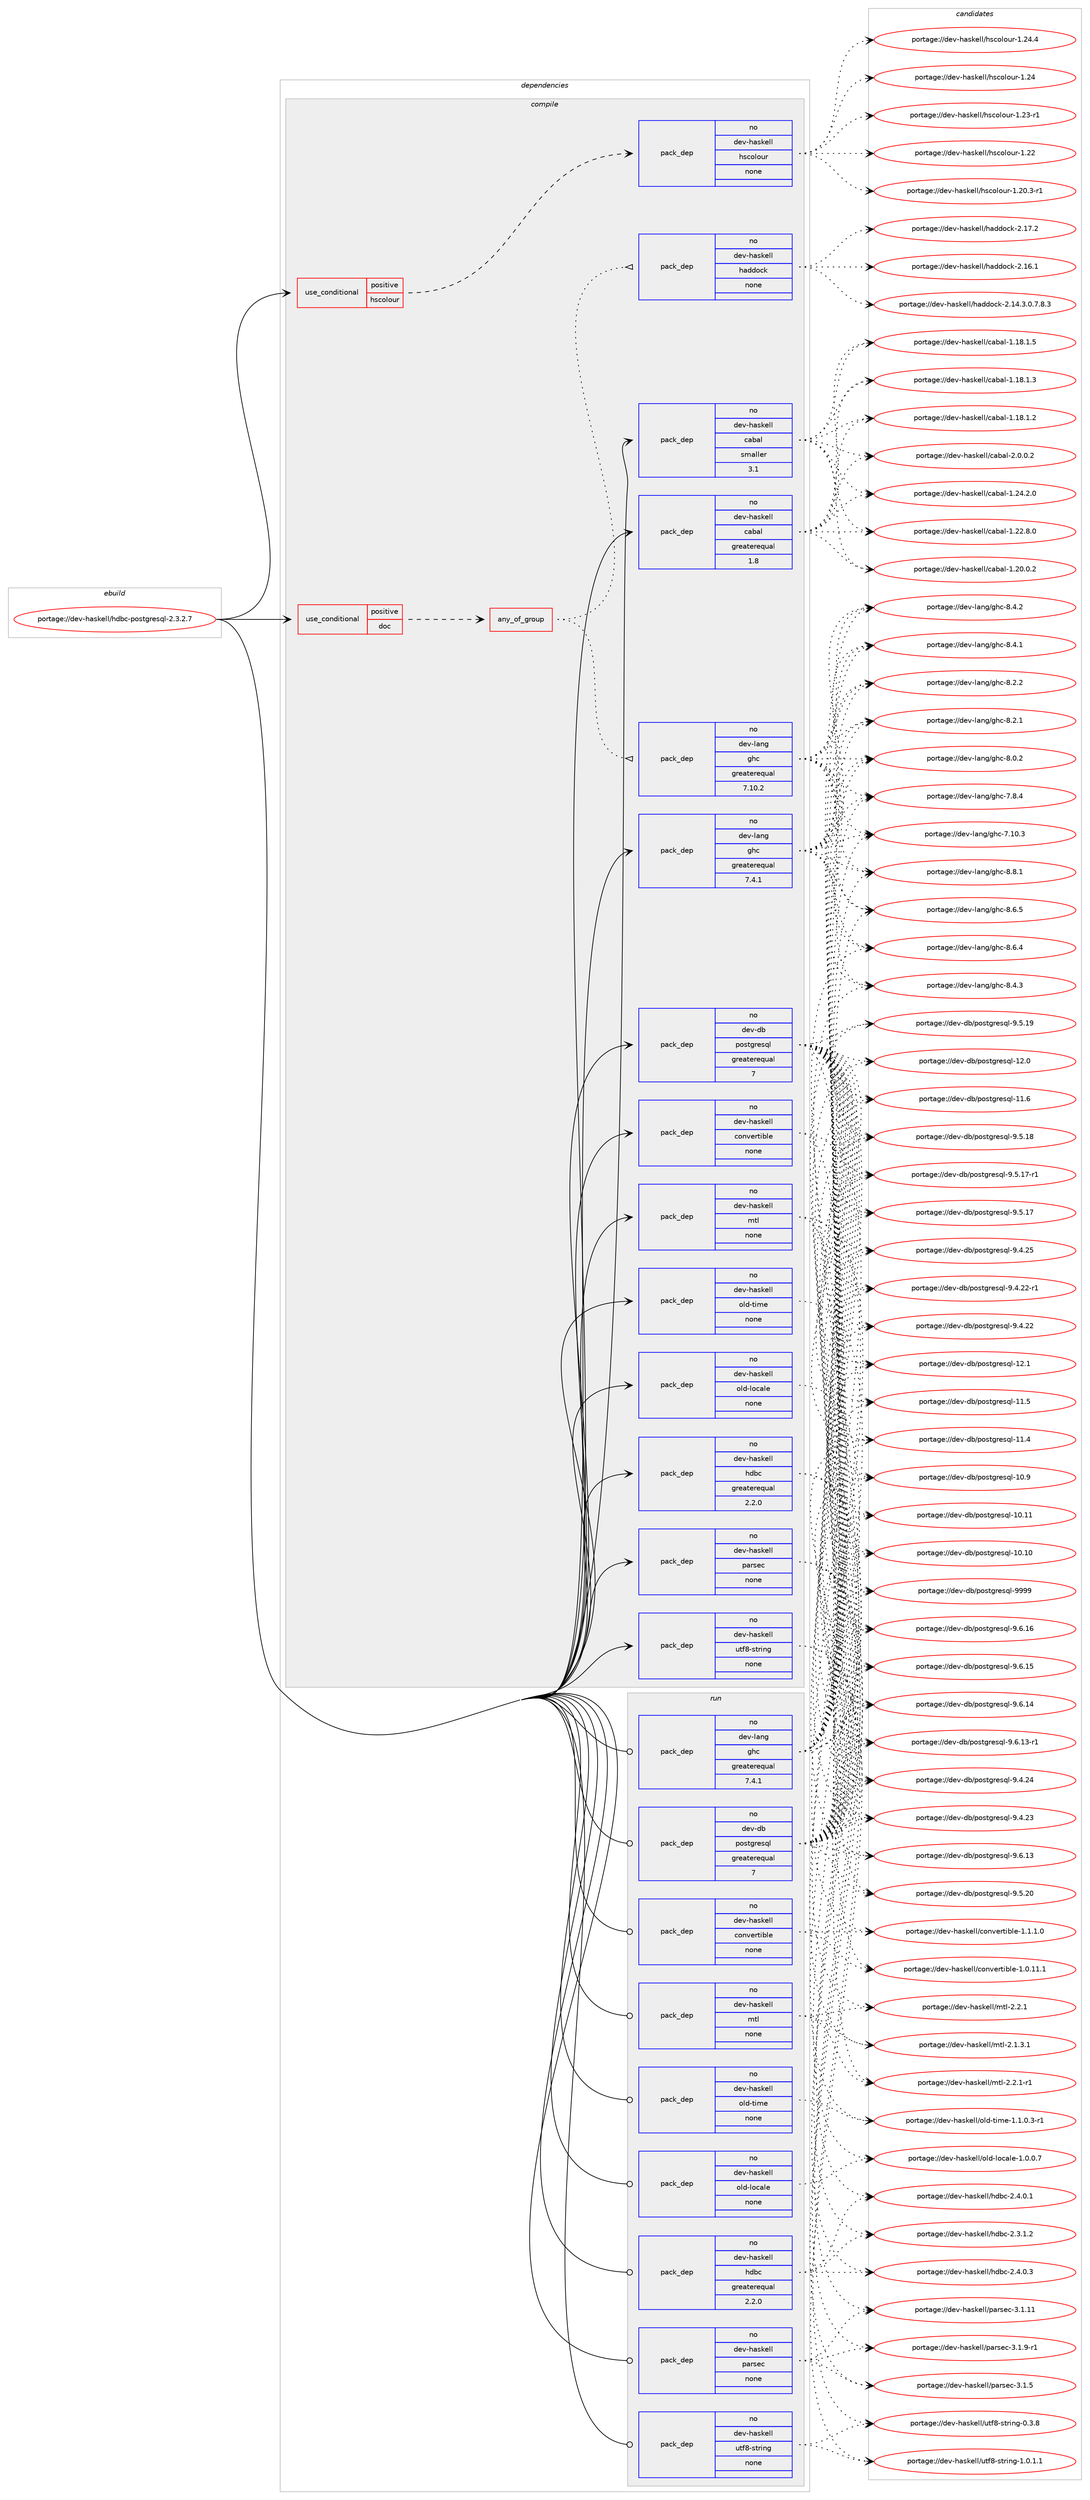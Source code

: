 digraph prolog {

# *************
# Graph options
# *************

newrank=true;
concentrate=true;
compound=true;
graph [rankdir=LR,fontname=Helvetica,fontsize=10,ranksep=1.5];#, ranksep=2.5, nodesep=0.2];
edge  [arrowhead=vee];
node  [fontname=Helvetica,fontsize=10];

# **********
# The ebuild
# **********

subgraph cluster_leftcol {
color=gray;
rank=same;
label=<<i>ebuild</i>>;
id [label="portage://dev-haskell/hdbc-postgresql-2.3.2.7", color=red, width=4, href="../dev-haskell/hdbc-postgresql-2.3.2.7.svg"];
}

# ****************
# The dependencies
# ****************

subgraph cluster_midcol {
color=gray;
label=<<i>dependencies</i>>;
subgraph cluster_compile {
fillcolor="#eeeeee";
style=filled;
label=<<i>compile</i>>;
subgraph cond133570 {
dependency559191 [label=<<TABLE BORDER="0" CELLBORDER="1" CELLSPACING="0" CELLPADDING="4"><TR><TD ROWSPAN="3" CELLPADDING="10">use_conditional</TD></TR><TR><TD>positive</TD></TR><TR><TD>doc</TD></TR></TABLE>>, shape=none, color=red];
subgraph any6315 {
dependency559192 [label=<<TABLE BORDER="0" CELLBORDER="1" CELLSPACING="0" CELLPADDING="4"><TR><TD CELLPADDING="10">any_of_group</TD></TR></TABLE>>, shape=none, color=red];subgraph pack419069 {
dependency559193 [label=<<TABLE BORDER="0" CELLBORDER="1" CELLSPACING="0" CELLPADDING="4" WIDTH="220"><TR><TD ROWSPAN="6" CELLPADDING="30">pack_dep</TD></TR><TR><TD WIDTH="110">no</TD></TR><TR><TD>dev-haskell</TD></TR><TR><TD>haddock</TD></TR><TR><TD>none</TD></TR><TR><TD></TD></TR></TABLE>>, shape=none, color=blue];
}
dependency559192:e -> dependency559193:w [weight=20,style="dotted",arrowhead="oinv"];
subgraph pack419070 {
dependency559194 [label=<<TABLE BORDER="0" CELLBORDER="1" CELLSPACING="0" CELLPADDING="4" WIDTH="220"><TR><TD ROWSPAN="6" CELLPADDING="30">pack_dep</TD></TR><TR><TD WIDTH="110">no</TD></TR><TR><TD>dev-lang</TD></TR><TR><TD>ghc</TD></TR><TR><TD>greaterequal</TD></TR><TR><TD>7.10.2</TD></TR></TABLE>>, shape=none, color=blue];
}
dependency559192:e -> dependency559194:w [weight=20,style="dotted",arrowhead="oinv"];
}
dependency559191:e -> dependency559192:w [weight=20,style="dashed",arrowhead="vee"];
}
id:e -> dependency559191:w [weight=20,style="solid",arrowhead="vee"];
subgraph cond133571 {
dependency559195 [label=<<TABLE BORDER="0" CELLBORDER="1" CELLSPACING="0" CELLPADDING="4"><TR><TD ROWSPAN="3" CELLPADDING="10">use_conditional</TD></TR><TR><TD>positive</TD></TR><TR><TD>hscolour</TD></TR></TABLE>>, shape=none, color=red];
subgraph pack419071 {
dependency559196 [label=<<TABLE BORDER="0" CELLBORDER="1" CELLSPACING="0" CELLPADDING="4" WIDTH="220"><TR><TD ROWSPAN="6" CELLPADDING="30">pack_dep</TD></TR><TR><TD WIDTH="110">no</TD></TR><TR><TD>dev-haskell</TD></TR><TR><TD>hscolour</TD></TR><TR><TD>none</TD></TR><TR><TD></TD></TR></TABLE>>, shape=none, color=blue];
}
dependency559195:e -> dependency559196:w [weight=20,style="dashed",arrowhead="vee"];
}
id:e -> dependency559195:w [weight=20,style="solid",arrowhead="vee"];
subgraph pack419072 {
dependency559197 [label=<<TABLE BORDER="0" CELLBORDER="1" CELLSPACING="0" CELLPADDING="4" WIDTH="220"><TR><TD ROWSPAN="6" CELLPADDING="30">pack_dep</TD></TR><TR><TD WIDTH="110">no</TD></TR><TR><TD>dev-db</TD></TR><TR><TD>postgresql</TD></TR><TR><TD>greaterequal</TD></TR><TR><TD>7</TD></TR></TABLE>>, shape=none, color=blue];
}
id:e -> dependency559197:w [weight=20,style="solid",arrowhead="vee"];
subgraph pack419073 {
dependency559198 [label=<<TABLE BORDER="0" CELLBORDER="1" CELLSPACING="0" CELLPADDING="4" WIDTH="220"><TR><TD ROWSPAN="6" CELLPADDING="30">pack_dep</TD></TR><TR><TD WIDTH="110">no</TD></TR><TR><TD>dev-haskell</TD></TR><TR><TD>cabal</TD></TR><TR><TD>greaterequal</TD></TR><TR><TD>1.8</TD></TR></TABLE>>, shape=none, color=blue];
}
id:e -> dependency559198:w [weight=20,style="solid",arrowhead="vee"];
subgraph pack419074 {
dependency559199 [label=<<TABLE BORDER="0" CELLBORDER="1" CELLSPACING="0" CELLPADDING="4" WIDTH="220"><TR><TD ROWSPAN="6" CELLPADDING="30">pack_dep</TD></TR><TR><TD WIDTH="110">no</TD></TR><TR><TD>dev-haskell</TD></TR><TR><TD>cabal</TD></TR><TR><TD>smaller</TD></TR><TR><TD>3.1</TD></TR></TABLE>>, shape=none, color=blue];
}
id:e -> dependency559199:w [weight=20,style="solid",arrowhead="vee"];
subgraph pack419075 {
dependency559200 [label=<<TABLE BORDER="0" CELLBORDER="1" CELLSPACING="0" CELLPADDING="4" WIDTH="220"><TR><TD ROWSPAN="6" CELLPADDING="30">pack_dep</TD></TR><TR><TD WIDTH="110">no</TD></TR><TR><TD>dev-haskell</TD></TR><TR><TD>convertible</TD></TR><TR><TD>none</TD></TR><TR><TD></TD></TR></TABLE>>, shape=none, color=blue];
}
id:e -> dependency559200:w [weight=20,style="solid",arrowhead="vee"];
subgraph pack419076 {
dependency559201 [label=<<TABLE BORDER="0" CELLBORDER="1" CELLSPACING="0" CELLPADDING="4" WIDTH="220"><TR><TD ROWSPAN="6" CELLPADDING="30">pack_dep</TD></TR><TR><TD WIDTH="110">no</TD></TR><TR><TD>dev-haskell</TD></TR><TR><TD>hdbc</TD></TR><TR><TD>greaterequal</TD></TR><TR><TD>2.2.0</TD></TR></TABLE>>, shape=none, color=blue];
}
id:e -> dependency559201:w [weight=20,style="solid",arrowhead="vee"];
subgraph pack419077 {
dependency559202 [label=<<TABLE BORDER="0" CELLBORDER="1" CELLSPACING="0" CELLPADDING="4" WIDTH="220"><TR><TD ROWSPAN="6" CELLPADDING="30">pack_dep</TD></TR><TR><TD WIDTH="110">no</TD></TR><TR><TD>dev-haskell</TD></TR><TR><TD>mtl</TD></TR><TR><TD>none</TD></TR><TR><TD></TD></TR></TABLE>>, shape=none, color=blue];
}
id:e -> dependency559202:w [weight=20,style="solid",arrowhead="vee"];
subgraph pack419078 {
dependency559203 [label=<<TABLE BORDER="0" CELLBORDER="1" CELLSPACING="0" CELLPADDING="4" WIDTH="220"><TR><TD ROWSPAN="6" CELLPADDING="30">pack_dep</TD></TR><TR><TD WIDTH="110">no</TD></TR><TR><TD>dev-haskell</TD></TR><TR><TD>old-locale</TD></TR><TR><TD>none</TD></TR><TR><TD></TD></TR></TABLE>>, shape=none, color=blue];
}
id:e -> dependency559203:w [weight=20,style="solid",arrowhead="vee"];
subgraph pack419079 {
dependency559204 [label=<<TABLE BORDER="0" CELLBORDER="1" CELLSPACING="0" CELLPADDING="4" WIDTH="220"><TR><TD ROWSPAN="6" CELLPADDING="30">pack_dep</TD></TR><TR><TD WIDTH="110">no</TD></TR><TR><TD>dev-haskell</TD></TR><TR><TD>old-time</TD></TR><TR><TD>none</TD></TR><TR><TD></TD></TR></TABLE>>, shape=none, color=blue];
}
id:e -> dependency559204:w [weight=20,style="solid",arrowhead="vee"];
subgraph pack419080 {
dependency559205 [label=<<TABLE BORDER="0" CELLBORDER="1" CELLSPACING="0" CELLPADDING="4" WIDTH="220"><TR><TD ROWSPAN="6" CELLPADDING="30">pack_dep</TD></TR><TR><TD WIDTH="110">no</TD></TR><TR><TD>dev-haskell</TD></TR><TR><TD>parsec</TD></TR><TR><TD>none</TD></TR><TR><TD></TD></TR></TABLE>>, shape=none, color=blue];
}
id:e -> dependency559205:w [weight=20,style="solid",arrowhead="vee"];
subgraph pack419081 {
dependency559206 [label=<<TABLE BORDER="0" CELLBORDER="1" CELLSPACING="0" CELLPADDING="4" WIDTH="220"><TR><TD ROWSPAN="6" CELLPADDING="30">pack_dep</TD></TR><TR><TD WIDTH="110">no</TD></TR><TR><TD>dev-haskell</TD></TR><TR><TD>utf8-string</TD></TR><TR><TD>none</TD></TR><TR><TD></TD></TR></TABLE>>, shape=none, color=blue];
}
id:e -> dependency559206:w [weight=20,style="solid",arrowhead="vee"];
subgraph pack419082 {
dependency559207 [label=<<TABLE BORDER="0" CELLBORDER="1" CELLSPACING="0" CELLPADDING="4" WIDTH="220"><TR><TD ROWSPAN="6" CELLPADDING="30">pack_dep</TD></TR><TR><TD WIDTH="110">no</TD></TR><TR><TD>dev-lang</TD></TR><TR><TD>ghc</TD></TR><TR><TD>greaterequal</TD></TR><TR><TD>7.4.1</TD></TR></TABLE>>, shape=none, color=blue];
}
id:e -> dependency559207:w [weight=20,style="solid",arrowhead="vee"];
}
subgraph cluster_compileandrun {
fillcolor="#eeeeee";
style=filled;
label=<<i>compile and run</i>>;
}
subgraph cluster_run {
fillcolor="#eeeeee";
style=filled;
label=<<i>run</i>>;
subgraph pack419083 {
dependency559208 [label=<<TABLE BORDER="0" CELLBORDER="1" CELLSPACING="0" CELLPADDING="4" WIDTH="220"><TR><TD ROWSPAN="6" CELLPADDING="30">pack_dep</TD></TR><TR><TD WIDTH="110">no</TD></TR><TR><TD>dev-db</TD></TR><TR><TD>postgresql</TD></TR><TR><TD>greaterequal</TD></TR><TR><TD>7</TD></TR></TABLE>>, shape=none, color=blue];
}
id:e -> dependency559208:w [weight=20,style="solid",arrowhead="odot"];
subgraph pack419084 {
dependency559209 [label=<<TABLE BORDER="0" CELLBORDER="1" CELLSPACING="0" CELLPADDING="4" WIDTH="220"><TR><TD ROWSPAN="6" CELLPADDING="30">pack_dep</TD></TR><TR><TD WIDTH="110">no</TD></TR><TR><TD>dev-haskell</TD></TR><TR><TD>convertible</TD></TR><TR><TD>none</TD></TR><TR><TD></TD></TR></TABLE>>, shape=none, color=blue];
}
id:e -> dependency559209:w [weight=20,style="solid",arrowhead="odot"];
subgraph pack419085 {
dependency559210 [label=<<TABLE BORDER="0" CELLBORDER="1" CELLSPACING="0" CELLPADDING="4" WIDTH="220"><TR><TD ROWSPAN="6" CELLPADDING="30">pack_dep</TD></TR><TR><TD WIDTH="110">no</TD></TR><TR><TD>dev-haskell</TD></TR><TR><TD>hdbc</TD></TR><TR><TD>greaterequal</TD></TR><TR><TD>2.2.0</TD></TR></TABLE>>, shape=none, color=blue];
}
id:e -> dependency559210:w [weight=20,style="solid",arrowhead="odot"];
subgraph pack419086 {
dependency559211 [label=<<TABLE BORDER="0" CELLBORDER="1" CELLSPACING="0" CELLPADDING="4" WIDTH="220"><TR><TD ROWSPAN="6" CELLPADDING="30">pack_dep</TD></TR><TR><TD WIDTH="110">no</TD></TR><TR><TD>dev-haskell</TD></TR><TR><TD>mtl</TD></TR><TR><TD>none</TD></TR><TR><TD></TD></TR></TABLE>>, shape=none, color=blue];
}
id:e -> dependency559211:w [weight=20,style="solid",arrowhead="odot"];
subgraph pack419087 {
dependency559212 [label=<<TABLE BORDER="0" CELLBORDER="1" CELLSPACING="0" CELLPADDING="4" WIDTH="220"><TR><TD ROWSPAN="6" CELLPADDING="30">pack_dep</TD></TR><TR><TD WIDTH="110">no</TD></TR><TR><TD>dev-haskell</TD></TR><TR><TD>old-locale</TD></TR><TR><TD>none</TD></TR><TR><TD></TD></TR></TABLE>>, shape=none, color=blue];
}
id:e -> dependency559212:w [weight=20,style="solid",arrowhead="odot"];
subgraph pack419088 {
dependency559213 [label=<<TABLE BORDER="0" CELLBORDER="1" CELLSPACING="0" CELLPADDING="4" WIDTH="220"><TR><TD ROWSPAN="6" CELLPADDING="30">pack_dep</TD></TR><TR><TD WIDTH="110">no</TD></TR><TR><TD>dev-haskell</TD></TR><TR><TD>old-time</TD></TR><TR><TD>none</TD></TR><TR><TD></TD></TR></TABLE>>, shape=none, color=blue];
}
id:e -> dependency559213:w [weight=20,style="solid",arrowhead="odot"];
subgraph pack419089 {
dependency559214 [label=<<TABLE BORDER="0" CELLBORDER="1" CELLSPACING="0" CELLPADDING="4" WIDTH="220"><TR><TD ROWSPAN="6" CELLPADDING="30">pack_dep</TD></TR><TR><TD WIDTH="110">no</TD></TR><TR><TD>dev-haskell</TD></TR><TR><TD>parsec</TD></TR><TR><TD>none</TD></TR><TR><TD></TD></TR></TABLE>>, shape=none, color=blue];
}
id:e -> dependency559214:w [weight=20,style="solid",arrowhead="odot"];
subgraph pack419090 {
dependency559215 [label=<<TABLE BORDER="0" CELLBORDER="1" CELLSPACING="0" CELLPADDING="4" WIDTH="220"><TR><TD ROWSPAN="6" CELLPADDING="30">pack_dep</TD></TR><TR><TD WIDTH="110">no</TD></TR><TR><TD>dev-haskell</TD></TR><TR><TD>utf8-string</TD></TR><TR><TD>none</TD></TR><TR><TD></TD></TR></TABLE>>, shape=none, color=blue];
}
id:e -> dependency559215:w [weight=20,style="solid",arrowhead="odot"];
subgraph pack419091 {
dependency559216 [label=<<TABLE BORDER="0" CELLBORDER="1" CELLSPACING="0" CELLPADDING="4" WIDTH="220"><TR><TD ROWSPAN="6" CELLPADDING="30">pack_dep</TD></TR><TR><TD WIDTH="110">no</TD></TR><TR><TD>dev-lang</TD></TR><TR><TD>ghc</TD></TR><TR><TD>greaterequal</TD></TR><TR><TD>7.4.1</TD></TR></TABLE>>, shape=none, color=blue];
}
id:e -> dependency559216:w [weight=20,style="solid",arrowhead="odot"];
}
}

# **************
# The candidates
# **************

subgraph cluster_choices {
rank=same;
color=gray;
label=<<i>candidates</i>>;

subgraph choice419069 {
color=black;
nodesep=1;
choice100101118451049711510710110810847104971001001119910745504649554650 [label="portage://dev-haskell/haddock-2.17.2", color=red, width=4,href="../dev-haskell/haddock-2.17.2.svg"];
choice100101118451049711510710110810847104971001001119910745504649544649 [label="portage://dev-haskell/haddock-2.16.1", color=red, width=4,href="../dev-haskell/haddock-2.16.1.svg"];
choice1001011184510497115107101108108471049710010011199107455046495246514648465546564651 [label="portage://dev-haskell/haddock-2.14.3.0.7.8.3", color=red, width=4,href="../dev-haskell/haddock-2.14.3.0.7.8.3.svg"];
dependency559193:e -> choice100101118451049711510710110810847104971001001119910745504649554650:w [style=dotted,weight="100"];
dependency559193:e -> choice100101118451049711510710110810847104971001001119910745504649544649:w [style=dotted,weight="100"];
dependency559193:e -> choice1001011184510497115107101108108471049710010011199107455046495246514648465546564651:w [style=dotted,weight="100"];
}
subgraph choice419070 {
color=black;
nodesep=1;
choice10010111845108971101034710310499455646564649 [label="portage://dev-lang/ghc-8.8.1", color=red, width=4,href="../dev-lang/ghc-8.8.1.svg"];
choice10010111845108971101034710310499455646544653 [label="portage://dev-lang/ghc-8.6.5", color=red, width=4,href="../dev-lang/ghc-8.6.5.svg"];
choice10010111845108971101034710310499455646544652 [label="portage://dev-lang/ghc-8.6.4", color=red, width=4,href="../dev-lang/ghc-8.6.4.svg"];
choice10010111845108971101034710310499455646524651 [label="portage://dev-lang/ghc-8.4.3", color=red, width=4,href="../dev-lang/ghc-8.4.3.svg"];
choice10010111845108971101034710310499455646524650 [label="portage://dev-lang/ghc-8.4.2", color=red, width=4,href="../dev-lang/ghc-8.4.2.svg"];
choice10010111845108971101034710310499455646524649 [label="portage://dev-lang/ghc-8.4.1", color=red, width=4,href="../dev-lang/ghc-8.4.1.svg"];
choice10010111845108971101034710310499455646504650 [label="portage://dev-lang/ghc-8.2.2", color=red, width=4,href="../dev-lang/ghc-8.2.2.svg"];
choice10010111845108971101034710310499455646504649 [label="portage://dev-lang/ghc-8.2.1", color=red, width=4,href="../dev-lang/ghc-8.2.1.svg"];
choice10010111845108971101034710310499455646484650 [label="portage://dev-lang/ghc-8.0.2", color=red, width=4,href="../dev-lang/ghc-8.0.2.svg"];
choice10010111845108971101034710310499455546564652 [label="portage://dev-lang/ghc-7.8.4", color=red, width=4,href="../dev-lang/ghc-7.8.4.svg"];
choice1001011184510897110103471031049945554649484651 [label="portage://dev-lang/ghc-7.10.3", color=red, width=4,href="../dev-lang/ghc-7.10.3.svg"];
dependency559194:e -> choice10010111845108971101034710310499455646564649:w [style=dotted,weight="100"];
dependency559194:e -> choice10010111845108971101034710310499455646544653:w [style=dotted,weight="100"];
dependency559194:e -> choice10010111845108971101034710310499455646544652:w [style=dotted,weight="100"];
dependency559194:e -> choice10010111845108971101034710310499455646524651:w [style=dotted,weight="100"];
dependency559194:e -> choice10010111845108971101034710310499455646524650:w [style=dotted,weight="100"];
dependency559194:e -> choice10010111845108971101034710310499455646524649:w [style=dotted,weight="100"];
dependency559194:e -> choice10010111845108971101034710310499455646504650:w [style=dotted,weight="100"];
dependency559194:e -> choice10010111845108971101034710310499455646504649:w [style=dotted,weight="100"];
dependency559194:e -> choice10010111845108971101034710310499455646484650:w [style=dotted,weight="100"];
dependency559194:e -> choice10010111845108971101034710310499455546564652:w [style=dotted,weight="100"];
dependency559194:e -> choice1001011184510897110103471031049945554649484651:w [style=dotted,weight="100"];
}
subgraph choice419071 {
color=black;
nodesep=1;
choice1001011184510497115107101108108471041159911110811111711445494650524652 [label="portage://dev-haskell/hscolour-1.24.4", color=red, width=4,href="../dev-haskell/hscolour-1.24.4.svg"];
choice100101118451049711510710110810847104115991111081111171144549465052 [label="portage://dev-haskell/hscolour-1.24", color=red, width=4,href="../dev-haskell/hscolour-1.24.svg"];
choice1001011184510497115107101108108471041159911110811111711445494650514511449 [label="portage://dev-haskell/hscolour-1.23-r1", color=red, width=4,href="../dev-haskell/hscolour-1.23-r1.svg"];
choice100101118451049711510710110810847104115991111081111171144549465050 [label="portage://dev-haskell/hscolour-1.22", color=red, width=4,href="../dev-haskell/hscolour-1.22.svg"];
choice10010111845104971151071011081084710411599111108111117114454946504846514511449 [label="portage://dev-haskell/hscolour-1.20.3-r1", color=red, width=4,href="../dev-haskell/hscolour-1.20.3-r1.svg"];
dependency559196:e -> choice1001011184510497115107101108108471041159911110811111711445494650524652:w [style=dotted,weight="100"];
dependency559196:e -> choice100101118451049711510710110810847104115991111081111171144549465052:w [style=dotted,weight="100"];
dependency559196:e -> choice1001011184510497115107101108108471041159911110811111711445494650514511449:w [style=dotted,weight="100"];
dependency559196:e -> choice100101118451049711510710110810847104115991111081111171144549465050:w [style=dotted,weight="100"];
dependency559196:e -> choice10010111845104971151071011081084710411599111108111117114454946504846514511449:w [style=dotted,weight="100"];
}
subgraph choice419072 {
color=black;
nodesep=1;
choice1001011184510098471121111151161031141011151131084557575757 [label="portage://dev-db/postgresql-9999", color=red, width=4,href="../dev-db/postgresql-9999.svg"];
choice10010111845100984711211111511610311410111511310845574654464954 [label="portage://dev-db/postgresql-9.6.16", color=red, width=4,href="../dev-db/postgresql-9.6.16.svg"];
choice10010111845100984711211111511610311410111511310845574654464953 [label="portage://dev-db/postgresql-9.6.15", color=red, width=4,href="../dev-db/postgresql-9.6.15.svg"];
choice10010111845100984711211111511610311410111511310845574654464952 [label="portage://dev-db/postgresql-9.6.14", color=red, width=4,href="../dev-db/postgresql-9.6.14.svg"];
choice100101118451009847112111115116103114101115113108455746544649514511449 [label="portage://dev-db/postgresql-9.6.13-r1", color=red, width=4,href="../dev-db/postgresql-9.6.13-r1.svg"];
choice10010111845100984711211111511610311410111511310845574654464951 [label="portage://dev-db/postgresql-9.6.13", color=red, width=4,href="../dev-db/postgresql-9.6.13.svg"];
choice10010111845100984711211111511610311410111511310845574653465048 [label="portage://dev-db/postgresql-9.5.20", color=red, width=4,href="../dev-db/postgresql-9.5.20.svg"];
choice10010111845100984711211111511610311410111511310845574653464957 [label="portage://dev-db/postgresql-9.5.19", color=red, width=4,href="../dev-db/postgresql-9.5.19.svg"];
choice10010111845100984711211111511610311410111511310845574653464956 [label="portage://dev-db/postgresql-9.5.18", color=red, width=4,href="../dev-db/postgresql-9.5.18.svg"];
choice100101118451009847112111115116103114101115113108455746534649554511449 [label="portage://dev-db/postgresql-9.5.17-r1", color=red, width=4,href="../dev-db/postgresql-9.5.17-r1.svg"];
choice10010111845100984711211111511610311410111511310845574653464955 [label="portage://dev-db/postgresql-9.5.17", color=red, width=4,href="../dev-db/postgresql-9.5.17.svg"];
choice10010111845100984711211111511610311410111511310845574652465053 [label="portage://dev-db/postgresql-9.4.25", color=red, width=4,href="../dev-db/postgresql-9.4.25.svg"];
choice10010111845100984711211111511610311410111511310845574652465052 [label="portage://dev-db/postgresql-9.4.24", color=red, width=4,href="../dev-db/postgresql-9.4.24.svg"];
choice10010111845100984711211111511610311410111511310845574652465051 [label="portage://dev-db/postgresql-9.4.23", color=red, width=4,href="../dev-db/postgresql-9.4.23.svg"];
choice100101118451009847112111115116103114101115113108455746524650504511449 [label="portage://dev-db/postgresql-9.4.22-r1", color=red, width=4,href="../dev-db/postgresql-9.4.22-r1.svg"];
choice10010111845100984711211111511610311410111511310845574652465050 [label="portage://dev-db/postgresql-9.4.22", color=red, width=4,href="../dev-db/postgresql-9.4.22.svg"];
choice1001011184510098471121111151161031141011151131084549504649 [label="portage://dev-db/postgresql-12.1", color=red, width=4,href="../dev-db/postgresql-12.1.svg"];
choice1001011184510098471121111151161031141011151131084549504648 [label="portage://dev-db/postgresql-12.0", color=red, width=4,href="../dev-db/postgresql-12.0.svg"];
choice1001011184510098471121111151161031141011151131084549494654 [label="portage://dev-db/postgresql-11.6", color=red, width=4,href="../dev-db/postgresql-11.6.svg"];
choice1001011184510098471121111151161031141011151131084549494653 [label="portage://dev-db/postgresql-11.5", color=red, width=4,href="../dev-db/postgresql-11.5.svg"];
choice1001011184510098471121111151161031141011151131084549494652 [label="portage://dev-db/postgresql-11.4", color=red, width=4,href="../dev-db/postgresql-11.4.svg"];
choice1001011184510098471121111151161031141011151131084549484657 [label="portage://dev-db/postgresql-10.9", color=red, width=4,href="../dev-db/postgresql-10.9.svg"];
choice100101118451009847112111115116103114101115113108454948464949 [label="portage://dev-db/postgresql-10.11", color=red, width=4,href="../dev-db/postgresql-10.11.svg"];
choice100101118451009847112111115116103114101115113108454948464948 [label="portage://dev-db/postgresql-10.10", color=red, width=4,href="../dev-db/postgresql-10.10.svg"];
dependency559197:e -> choice1001011184510098471121111151161031141011151131084557575757:w [style=dotted,weight="100"];
dependency559197:e -> choice10010111845100984711211111511610311410111511310845574654464954:w [style=dotted,weight="100"];
dependency559197:e -> choice10010111845100984711211111511610311410111511310845574654464953:w [style=dotted,weight="100"];
dependency559197:e -> choice10010111845100984711211111511610311410111511310845574654464952:w [style=dotted,weight="100"];
dependency559197:e -> choice100101118451009847112111115116103114101115113108455746544649514511449:w [style=dotted,weight="100"];
dependency559197:e -> choice10010111845100984711211111511610311410111511310845574654464951:w [style=dotted,weight="100"];
dependency559197:e -> choice10010111845100984711211111511610311410111511310845574653465048:w [style=dotted,weight="100"];
dependency559197:e -> choice10010111845100984711211111511610311410111511310845574653464957:w [style=dotted,weight="100"];
dependency559197:e -> choice10010111845100984711211111511610311410111511310845574653464956:w [style=dotted,weight="100"];
dependency559197:e -> choice100101118451009847112111115116103114101115113108455746534649554511449:w [style=dotted,weight="100"];
dependency559197:e -> choice10010111845100984711211111511610311410111511310845574653464955:w [style=dotted,weight="100"];
dependency559197:e -> choice10010111845100984711211111511610311410111511310845574652465053:w [style=dotted,weight="100"];
dependency559197:e -> choice10010111845100984711211111511610311410111511310845574652465052:w [style=dotted,weight="100"];
dependency559197:e -> choice10010111845100984711211111511610311410111511310845574652465051:w [style=dotted,weight="100"];
dependency559197:e -> choice100101118451009847112111115116103114101115113108455746524650504511449:w [style=dotted,weight="100"];
dependency559197:e -> choice10010111845100984711211111511610311410111511310845574652465050:w [style=dotted,weight="100"];
dependency559197:e -> choice1001011184510098471121111151161031141011151131084549504649:w [style=dotted,weight="100"];
dependency559197:e -> choice1001011184510098471121111151161031141011151131084549504648:w [style=dotted,weight="100"];
dependency559197:e -> choice1001011184510098471121111151161031141011151131084549494654:w [style=dotted,weight="100"];
dependency559197:e -> choice1001011184510098471121111151161031141011151131084549494653:w [style=dotted,weight="100"];
dependency559197:e -> choice1001011184510098471121111151161031141011151131084549494652:w [style=dotted,weight="100"];
dependency559197:e -> choice1001011184510098471121111151161031141011151131084549484657:w [style=dotted,weight="100"];
dependency559197:e -> choice100101118451009847112111115116103114101115113108454948464949:w [style=dotted,weight="100"];
dependency559197:e -> choice100101118451009847112111115116103114101115113108454948464948:w [style=dotted,weight="100"];
}
subgraph choice419073 {
color=black;
nodesep=1;
choice100101118451049711510710110810847999798971084550464846484650 [label="portage://dev-haskell/cabal-2.0.0.2", color=red, width=4,href="../dev-haskell/cabal-2.0.0.2.svg"];
choice10010111845104971151071011081084799979897108454946505246504648 [label="portage://dev-haskell/cabal-1.24.2.0", color=red, width=4,href="../dev-haskell/cabal-1.24.2.0.svg"];
choice10010111845104971151071011081084799979897108454946505046564648 [label="portage://dev-haskell/cabal-1.22.8.0", color=red, width=4,href="../dev-haskell/cabal-1.22.8.0.svg"];
choice10010111845104971151071011081084799979897108454946504846484650 [label="portage://dev-haskell/cabal-1.20.0.2", color=red, width=4,href="../dev-haskell/cabal-1.20.0.2.svg"];
choice10010111845104971151071011081084799979897108454946495646494653 [label="portage://dev-haskell/cabal-1.18.1.5", color=red, width=4,href="../dev-haskell/cabal-1.18.1.5.svg"];
choice10010111845104971151071011081084799979897108454946495646494651 [label="portage://dev-haskell/cabal-1.18.1.3", color=red, width=4,href="../dev-haskell/cabal-1.18.1.3.svg"];
choice10010111845104971151071011081084799979897108454946495646494650 [label="portage://dev-haskell/cabal-1.18.1.2", color=red, width=4,href="../dev-haskell/cabal-1.18.1.2.svg"];
dependency559198:e -> choice100101118451049711510710110810847999798971084550464846484650:w [style=dotted,weight="100"];
dependency559198:e -> choice10010111845104971151071011081084799979897108454946505246504648:w [style=dotted,weight="100"];
dependency559198:e -> choice10010111845104971151071011081084799979897108454946505046564648:w [style=dotted,weight="100"];
dependency559198:e -> choice10010111845104971151071011081084799979897108454946504846484650:w [style=dotted,weight="100"];
dependency559198:e -> choice10010111845104971151071011081084799979897108454946495646494653:w [style=dotted,weight="100"];
dependency559198:e -> choice10010111845104971151071011081084799979897108454946495646494651:w [style=dotted,weight="100"];
dependency559198:e -> choice10010111845104971151071011081084799979897108454946495646494650:w [style=dotted,weight="100"];
}
subgraph choice419074 {
color=black;
nodesep=1;
choice100101118451049711510710110810847999798971084550464846484650 [label="portage://dev-haskell/cabal-2.0.0.2", color=red, width=4,href="../dev-haskell/cabal-2.0.0.2.svg"];
choice10010111845104971151071011081084799979897108454946505246504648 [label="portage://dev-haskell/cabal-1.24.2.0", color=red, width=4,href="../dev-haskell/cabal-1.24.2.0.svg"];
choice10010111845104971151071011081084799979897108454946505046564648 [label="portage://dev-haskell/cabal-1.22.8.0", color=red, width=4,href="../dev-haskell/cabal-1.22.8.0.svg"];
choice10010111845104971151071011081084799979897108454946504846484650 [label="portage://dev-haskell/cabal-1.20.0.2", color=red, width=4,href="../dev-haskell/cabal-1.20.0.2.svg"];
choice10010111845104971151071011081084799979897108454946495646494653 [label="portage://dev-haskell/cabal-1.18.1.5", color=red, width=4,href="../dev-haskell/cabal-1.18.1.5.svg"];
choice10010111845104971151071011081084799979897108454946495646494651 [label="portage://dev-haskell/cabal-1.18.1.3", color=red, width=4,href="../dev-haskell/cabal-1.18.1.3.svg"];
choice10010111845104971151071011081084799979897108454946495646494650 [label="portage://dev-haskell/cabal-1.18.1.2", color=red, width=4,href="../dev-haskell/cabal-1.18.1.2.svg"];
dependency559199:e -> choice100101118451049711510710110810847999798971084550464846484650:w [style=dotted,weight="100"];
dependency559199:e -> choice10010111845104971151071011081084799979897108454946505246504648:w [style=dotted,weight="100"];
dependency559199:e -> choice10010111845104971151071011081084799979897108454946505046564648:w [style=dotted,weight="100"];
dependency559199:e -> choice10010111845104971151071011081084799979897108454946504846484650:w [style=dotted,weight="100"];
dependency559199:e -> choice10010111845104971151071011081084799979897108454946495646494653:w [style=dotted,weight="100"];
dependency559199:e -> choice10010111845104971151071011081084799979897108454946495646494651:w [style=dotted,weight="100"];
dependency559199:e -> choice10010111845104971151071011081084799979897108454946495646494650:w [style=dotted,weight="100"];
}
subgraph choice419075 {
color=black;
nodesep=1;
choice10010111845104971151071011081084799111110118101114116105981081014549464946494648 [label="portage://dev-haskell/convertible-1.1.1.0", color=red, width=4,href="../dev-haskell/convertible-1.1.1.0.svg"];
choice1001011184510497115107101108108479911111011810111411610598108101454946484649494649 [label="portage://dev-haskell/convertible-1.0.11.1", color=red, width=4,href="../dev-haskell/convertible-1.0.11.1.svg"];
dependency559200:e -> choice10010111845104971151071011081084799111110118101114116105981081014549464946494648:w [style=dotted,weight="100"];
dependency559200:e -> choice1001011184510497115107101108108479911111011810111411610598108101454946484649494649:w [style=dotted,weight="100"];
}
subgraph choice419076 {
color=black;
nodesep=1;
choice10010111845104971151071011081084710410098994550465246484651 [label="portage://dev-haskell/hdbc-2.4.0.3", color=red, width=4,href="../dev-haskell/hdbc-2.4.0.3.svg"];
choice10010111845104971151071011081084710410098994550465246484649 [label="portage://dev-haskell/hdbc-2.4.0.1", color=red, width=4,href="../dev-haskell/hdbc-2.4.0.1.svg"];
choice10010111845104971151071011081084710410098994550465146494650 [label="portage://dev-haskell/hdbc-2.3.1.2", color=red, width=4,href="../dev-haskell/hdbc-2.3.1.2.svg"];
dependency559201:e -> choice10010111845104971151071011081084710410098994550465246484651:w [style=dotted,weight="100"];
dependency559201:e -> choice10010111845104971151071011081084710410098994550465246484649:w [style=dotted,weight="100"];
dependency559201:e -> choice10010111845104971151071011081084710410098994550465146494650:w [style=dotted,weight="100"];
}
subgraph choice419077 {
color=black;
nodesep=1;
choice1001011184510497115107101108108471091161084550465046494511449 [label="portage://dev-haskell/mtl-2.2.1-r1", color=red, width=4,href="../dev-haskell/mtl-2.2.1-r1.svg"];
choice100101118451049711510710110810847109116108455046504649 [label="portage://dev-haskell/mtl-2.2.1", color=red, width=4,href="../dev-haskell/mtl-2.2.1.svg"];
choice1001011184510497115107101108108471091161084550464946514649 [label="portage://dev-haskell/mtl-2.1.3.1", color=red, width=4,href="../dev-haskell/mtl-2.1.3.1.svg"];
dependency559202:e -> choice1001011184510497115107101108108471091161084550465046494511449:w [style=dotted,weight="100"];
dependency559202:e -> choice100101118451049711510710110810847109116108455046504649:w [style=dotted,weight="100"];
dependency559202:e -> choice1001011184510497115107101108108471091161084550464946514649:w [style=dotted,weight="100"];
}
subgraph choice419078 {
color=black;
nodesep=1;
choice1001011184510497115107101108108471111081004510811199971081014549464846484655 [label="portage://dev-haskell/old-locale-1.0.0.7", color=red, width=4,href="../dev-haskell/old-locale-1.0.0.7.svg"];
dependency559203:e -> choice1001011184510497115107101108108471111081004510811199971081014549464846484655:w [style=dotted,weight="100"];
}
subgraph choice419079 {
color=black;
nodesep=1;
choice1001011184510497115107101108108471111081004511610510910145494649464846514511449 [label="portage://dev-haskell/old-time-1.1.0.3-r1", color=red, width=4,href="../dev-haskell/old-time-1.1.0.3-r1.svg"];
dependency559204:e -> choice1001011184510497115107101108108471111081004511610510910145494649464846514511449:w [style=dotted,weight="100"];
}
subgraph choice419080 {
color=black;
nodesep=1;
choice10010111845104971151071011081084711297114115101994551464946574511449 [label="portage://dev-haskell/parsec-3.1.9-r1", color=red, width=4,href="../dev-haskell/parsec-3.1.9-r1.svg"];
choice1001011184510497115107101108108471129711411510199455146494653 [label="portage://dev-haskell/parsec-3.1.5", color=red, width=4,href="../dev-haskell/parsec-3.1.5.svg"];
choice100101118451049711510710110810847112971141151019945514649464949 [label="portage://dev-haskell/parsec-3.1.11", color=red, width=4,href="../dev-haskell/parsec-3.1.11.svg"];
dependency559205:e -> choice10010111845104971151071011081084711297114115101994551464946574511449:w [style=dotted,weight="100"];
dependency559205:e -> choice1001011184510497115107101108108471129711411510199455146494653:w [style=dotted,weight="100"];
dependency559205:e -> choice100101118451049711510710110810847112971141151019945514649464949:w [style=dotted,weight="100"];
}
subgraph choice419081 {
color=black;
nodesep=1;
choice10010111845104971151071011081084711711610256451151161141051101034549464846494649 [label="portage://dev-haskell/utf8-string-1.0.1.1", color=red, width=4,href="../dev-haskell/utf8-string-1.0.1.1.svg"];
choice1001011184510497115107101108108471171161025645115116114105110103454846514656 [label="portage://dev-haskell/utf8-string-0.3.8", color=red, width=4,href="../dev-haskell/utf8-string-0.3.8.svg"];
dependency559206:e -> choice10010111845104971151071011081084711711610256451151161141051101034549464846494649:w [style=dotted,weight="100"];
dependency559206:e -> choice1001011184510497115107101108108471171161025645115116114105110103454846514656:w [style=dotted,weight="100"];
}
subgraph choice419082 {
color=black;
nodesep=1;
choice10010111845108971101034710310499455646564649 [label="portage://dev-lang/ghc-8.8.1", color=red, width=4,href="../dev-lang/ghc-8.8.1.svg"];
choice10010111845108971101034710310499455646544653 [label="portage://dev-lang/ghc-8.6.5", color=red, width=4,href="../dev-lang/ghc-8.6.5.svg"];
choice10010111845108971101034710310499455646544652 [label="portage://dev-lang/ghc-8.6.4", color=red, width=4,href="../dev-lang/ghc-8.6.4.svg"];
choice10010111845108971101034710310499455646524651 [label="portage://dev-lang/ghc-8.4.3", color=red, width=4,href="../dev-lang/ghc-8.4.3.svg"];
choice10010111845108971101034710310499455646524650 [label="portage://dev-lang/ghc-8.4.2", color=red, width=4,href="../dev-lang/ghc-8.4.2.svg"];
choice10010111845108971101034710310499455646524649 [label="portage://dev-lang/ghc-8.4.1", color=red, width=4,href="../dev-lang/ghc-8.4.1.svg"];
choice10010111845108971101034710310499455646504650 [label="portage://dev-lang/ghc-8.2.2", color=red, width=4,href="../dev-lang/ghc-8.2.2.svg"];
choice10010111845108971101034710310499455646504649 [label="portage://dev-lang/ghc-8.2.1", color=red, width=4,href="../dev-lang/ghc-8.2.1.svg"];
choice10010111845108971101034710310499455646484650 [label="portage://dev-lang/ghc-8.0.2", color=red, width=4,href="../dev-lang/ghc-8.0.2.svg"];
choice10010111845108971101034710310499455546564652 [label="portage://dev-lang/ghc-7.8.4", color=red, width=4,href="../dev-lang/ghc-7.8.4.svg"];
choice1001011184510897110103471031049945554649484651 [label="portage://dev-lang/ghc-7.10.3", color=red, width=4,href="../dev-lang/ghc-7.10.3.svg"];
dependency559207:e -> choice10010111845108971101034710310499455646564649:w [style=dotted,weight="100"];
dependency559207:e -> choice10010111845108971101034710310499455646544653:w [style=dotted,weight="100"];
dependency559207:e -> choice10010111845108971101034710310499455646544652:w [style=dotted,weight="100"];
dependency559207:e -> choice10010111845108971101034710310499455646524651:w [style=dotted,weight="100"];
dependency559207:e -> choice10010111845108971101034710310499455646524650:w [style=dotted,weight="100"];
dependency559207:e -> choice10010111845108971101034710310499455646524649:w [style=dotted,weight="100"];
dependency559207:e -> choice10010111845108971101034710310499455646504650:w [style=dotted,weight="100"];
dependency559207:e -> choice10010111845108971101034710310499455646504649:w [style=dotted,weight="100"];
dependency559207:e -> choice10010111845108971101034710310499455646484650:w [style=dotted,weight="100"];
dependency559207:e -> choice10010111845108971101034710310499455546564652:w [style=dotted,weight="100"];
dependency559207:e -> choice1001011184510897110103471031049945554649484651:w [style=dotted,weight="100"];
}
subgraph choice419083 {
color=black;
nodesep=1;
choice1001011184510098471121111151161031141011151131084557575757 [label="portage://dev-db/postgresql-9999", color=red, width=4,href="../dev-db/postgresql-9999.svg"];
choice10010111845100984711211111511610311410111511310845574654464954 [label="portage://dev-db/postgresql-9.6.16", color=red, width=4,href="../dev-db/postgresql-9.6.16.svg"];
choice10010111845100984711211111511610311410111511310845574654464953 [label="portage://dev-db/postgresql-9.6.15", color=red, width=4,href="../dev-db/postgresql-9.6.15.svg"];
choice10010111845100984711211111511610311410111511310845574654464952 [label="portage://dev-db/postgresql-9.6.14", color=red, width=4,href="../dev-db/postgresql-9.6.14.svg"];
choice100101118451009847112111115116103114101115113108455746544649514511449 [label="portage://dev-db/postgresql-9.6.13-r1", color=red, width=4,href="../dev-db/postgresql-9.6.13-r1.svg"];
choice10010111845100984711211111511610311410111511310845574654464951 [label="portage://dev-db/postgresql-9.6.13", color=red, width=4,href="../dev-db/postgresql-9.6.13.svg"];
choice10010111845100984711211111511610311410111511310845574653465048 [label="portage://dev-db/postgresql-9.5.20", color=red, width=4,href="../dev-db/postgresql-9.5.20.svg"];
choice10010111845100984711211111511610311410111511310845574653464957 [label="portage://dev-db/postgresql-9.5.19", color=red, width=4,href="../dev-db/postgresql-9.5.19.svg"];
choice10010111845100984711211111511610311410111511310845574653464956 [label="portage://dev-db/postgresql-9.5.18", color=red, width=4,href="../dev-db/postgresql-9.5.18.svg"];
choice100101118451009847112111115116103114101115113108455746534649554511449 [label="portage://dev-db/postgresql-9.5.17-r1", color=red, width=4,href="../dev-db/postgresql-9.5.17-r1.svg"];
choice10010111845100984711211111511610311410111511310845574653464955 [label="portage://dev-db/postgresql-9.5.17", color=red, width=4,href="../dev-db/postgresql-9.5.17.svg"];
choice10010111845100984711211111511610311410111511310845574652465053 [label="portage://dev-db/postgresql-9.4.25", color=red, width=4,href="../dev-db/postgresql-9.4.25.svg"];
choice10010111845100984711211111511610311410111511310845574652465052 [label="portage://dev-db/postgresql-9.4.24", color=red, width=4,href="../dev-db/postgresql-9.4.24.svg"];
choice10010111845100984711211111511610311410111511310845574652465051 [label="portage://dev-db/postgresql-9.4.23", color=red, width=4,href="../dev-db/postgresql-9.4.23.svg"];
choice100101118451009847112111115116103114101115113108455746524650504511449 [label="portage://dev-db/postgresql-9.4.22-r1", color=red, width=4,href="../dev-db/postgresql-9.4.22-r1.svg"];
choice10010111845100984711211111511610311410111511310845574652465050 [label="portage://dev-db/postgresql-9.4.22", color=red, width=4,href="../dev-db/postgresql-9.4.22.svg"];
choice1001011184510098471121111151161031141011151131084549504649 [label="portage://dev-db/postgresql-12.1", color=red, width=4,href="../dev-db/postgresql-12.1.svg"];
choice1001011184510098471121111151161031141011151131084549504648 [label="portage://dev-db/postgresql-12.0", color=red, width=4,href="../dev-db/postgresql-12.0.svg"];
choice1001011184510098471121111151161031141011151131084549494654 [label="portage://dev-db/postgresql-11.6", color=red, width=4,href="../dev-db/postgresql-11.6.svg"];
choice1001011184510098471121111151161031141011151131084549494653 [label="portage://dev-db/postgresql-11.5", color=red, width=4,href="../dev-db/postgresql-11.5.svg"];
choice1001011184510098471121111151161031141011151131084549494652 [label="portage://dev-db/postgresql-11.4", color=red, width=4,href="../dev-db/postgresql-11.4.svg"];
choice1001011184510098471121111151161031141011151131084549484657 [label="portage://dev-db/postgresql-10.9", color=red, width=4,href="../dev-db/postgresql-10.9.svg"];
choice100101118451009847112111115116103114101115113108454948464949 [label="portage://dev-db/postgresql-10.11", color=red, width=4,href="../dev-db/postgresql-10.11.svg"];
choice100101118451009847112111115116103114101115113108454948464948 [label="portage://dev-db/postgresql-10.10", color=red, width=4,href="../dev-db/postgresql-10.10.svg"];
dependency559208:e -> choice1001011184510098471121111151161031141011151131084557575757:w [style=dotted,weight="100"];
dependency559208:e -> choice10010111845100984711211111511610311410111511310845574654464954:w [style=dotted,weight="100"];
dependency559208:e -> choice10010111845100984711211111511610311410111511310845574654464953:w [style=dotted,weight="100"];
dependency559208:e -> choice10010111845100984711211111511610311410111511310845574654464952:w [style=dotted,weight="100"];
dependency559208:e -> choice100101118451009847112111115116103114101115113108455746544649514511449:w [style=dotted,weight="100"];
dependency559208:e -> choice10010111845100984711211111511610311410111511310845574654464951:w [style=dotted,weight="100"];
dependency559208:e -> choice10010111845100984711211111511610311410111511310845574653465048:w [style=dotted,weight="100"];
dependency559208:e -> choice10010111845100984711211111511610311410111511310845574653464957:w [style=dotted,weight="100"];
dependency559208:e -> choice10010111845100984711211111511610311410111511310845574653464956:w [style=dotted,weight="100"];
dependency559208:e -> choice100101118451009847112111115116103114101115113108455746534649554511449:w [style=dotted,weight="100"];
dependency559208:e -> choice10010111845100984711211111511610311410111511310845574653464955:w [style=dotted,weight="100"];
dependency559208:e -> choice10010111845100984711211111511610311410111511310845574652465053:w [style=dotted,weight="100"];
dependency559208:e -> choice10010111845100984711211111511610311410111511310845574652465052:w [style=dotted,weight="100"];
dependency559208:e -> choice10010111845100984711211111511610311410111511310845574652465051:w [style=dotted,weight="100"];
dependency559208:e -> choice100101118451009847112111115116103114101115113108455746524650504511449:w [style=dotted,weight="100"];
dependency559208:e -> choice10010111845100984711211111511610311410111511310845574652465050:w [style=dotted,weight="100"];
dependency559208:e -> choice1001011184510098471121111151161031141011151131084549504649:w [style=dotted,weight="100"];
dependency559208:e -> choice1001011184510098471121111151161031141011151131084549504648:w [style=dotted,weight="100"];
dependency559208:e -> choice1001011184510098471121111151161031141011151131084549494654:w [style=dotted,weight="100"];
dependency559208:e -> choice1001011184510098471121111151161031141011151131084549494653:w [style=dotted,weight="100"];
dependency559208:e -> choice1001011184510098471121111151161031141011151131084549494652:w [style=dotted,weight="100"];
dependency559208:e -> choice1001011184510098471121111151161031141011151131084549484657:w [style=dotted,weight="100"];
dependency559208:e -> choice100101118451009847112111115116103114101115113108454948464949:w [style=dotted,weight="100"];
dependency559208:e -> choice100101118451009847112111115116103114101115113108454948464948:w [style=dotted,weight="100"];
}
subgraph choice419084 {
color=black;
nodesep=1;
choice10010111845104971151071011081084799111110118101114116105981081014549464946494648 [label="portage://dev-haskell/convertible-1.1.1.0", color=red, width=4,href="../dev-haskell/convertible-1.1.1.0.svg"];
choice1001011184510497115107101108108479911111011810111411610598108101454946484649494649 [label="portage://dev-haskell/convertible-1.0.11.1", color=red, width=4,href="../dev-haskell/convertible-1.0.11.1.svg"];
dependency559209:e -> choice10010111845104971151071011081084799111110118101114116105981081014549464946494648:w [style=dotted,weight="100"];
dependency559209:e -> choice1001011184510497115107101108108479911111011810111411610598108101454946484649494649:w [style=dotted,weight="100"];
}
subgraph choice419085 {
color=black;
nodesep=1;
choice10010111845104971151071011081084710410098994550465246484651 [label="portage://dev-haskell/hdbc-2.4.0.3", color=red, width=4,href="../dev-haskell/hdbc-2.4.0.3.svg"];
choice10010111845104971151071011081084710410098994550465246484649 [label="portage://dev-haskell/hdbc-2.4.0.1", color=red, width=4,href="../dev-haskell/hdbc-2.4.0.1.svg"];
choice10010111845104971151071011081084710410098994550465146494650 [label="portage://dev-haskell/hdbc-2.3.1.2", color=red, width=4,href="../dev-haskell/hdbc-2.3.1.2.svg"];
dependency559210:e -> choice10010111845104971151071011081084710410098994550465246484651:w [style=dotted,weight="100"];
dependency559210:e -> choice10010111845104971151071011081084710410098994550465246484649:w [style=dotted,weight="100"];
dependency559210:e -> choice10010111845104971151071011081084710410098994550465146494650:w [style=dotted,weight="100"];
}
subgraph choice419086 {
color=black;
nodesep=1;
choice1001011184510497115107101108108471091161084550465046494511449 [label="portage://dev-haskell/mtl-2.2.1-r1", color=red, width=4,href="../dev-haskell/mtl-2.2.1-r1.svg"];
choice100101118451049711510710110810847109116108455046504649 [label="portage://dev-haskell/mtl-2.2.1", color=red, width=4,href="../dev-haskell/mtl-2.2.1.svg"];
choice1001011184510497115107101108108471091161084550464946514649 [label="portage://dev-haskell/mtl-2.1.3.1", color=red, width=4,href="../dev-haskell/mtl-2.1.3.1.svg"];
dependency559211:e -> choice1001011184510497115107101108108471091161084550465046494511449:w [style=dotted,weight="100"];
dependency559211:e -> choice100101118451049711510710110810847109116108455046504649:w [style=dotted,weight="100"];
dependency559211:e -> choice1001011184510497115107101108108471091161084550464946514649:w [style=dotted,weight="100"];
}
subgraph choice419087 {
color=black;
nodesep=1;
choice1001011184510497115107101108108471111081004510811199971081014549464846484655 [label="portage://dev-haskell/old-locale-1.0.0.7", color=red, width=4,href="../dev-haskell/old-locale-1.0.0.7.svg"];
dependency559212:e -> choice1001011184510497115107101108108471111081004510811199971081014549464846484655:w [style=dotted,weight="100"];
}
subgraph choice419088 {
color=black;
nodesep=1;
choice1001011184510497115107101108108471111081004511610510910145494649464846514511449 [label="portage://dev-haskell/old-time-1.1.0.3-r1", color=red, width=4,href="../dev-haskell/old-time-1.1.0.3-r1.svg"];
dependency559213:e -> choice1001011184510497115107101108108471111081004511610510910145494649464846514511449:w [style=dotted,weight="100"];
}
subgraph choice419089 {
color=black;
nodesep=1;
choice10010111845104971151071011081084711297114115101994551464946574511449 [label="portage://dev-haskell/parsec-3.1.9-r1", color=red, width=4,href="../dev-haskell/parsec-3.1.9-r1.svg"];
choice1001011184510497115107101108108471129711411510199455146494653 [label="portage://dev-haskell/parsec-3.1.5", color=red, width=4,href="../dev-haskell/parsec-3.1.5.svg"];
choice100101118451049711510710110810847112971141151019945514649464949 [label="portage://dev-haskell/parsec-3.1.11", color=red, width=4,href="../dev-haskell/parsec-3.1.11.svg"];
dependency559214:e -> choice10010111845104971151071011081084711297114115101994551464946574511449:w [style=dotted,weight="100"];
dependency559214:e -> choice1001011184510497115107101108108471129711411510199455146494653:w [style=dotted,weight="100"];
dependency559214:e -> choice100101118451049711510710110810847112971141151019945514649464949:w [style=dotted,weight="100"];
}
subgraph choice419090 {
color=black;
nodesep=1;
choice10010111845104971151071011081084711711610256451151161141051101034549464846494649 [label="portage://dev-haskell/utf8-string-1.0.1.1", color=red, width=4,href="../dev-haskell/utf8-string-1.0.1.1.svg"];
choice1001011184510497115107101108108471171161025645115116114105110103454846514656 [label="portage://dev-haskell/utf8-string-0.3.8", color=red, width=4,href="../dev-haskell/utf8-string-0.3.8.svg"];
dependency559215:e -> choice10010111845104971151071011081084711711610256451151161141051101034549464846494649:w [style=dotted,weight="100"];
dependency559215:e -> choice1001011184510497115107101108108471171161025645115116114105110103454846514656:w [style=dotted,weight="100"];
}
subgraph choice419091 {
color=black;
nodesep=1;
choice10010111845108971101034710310499455646564649 [label="portage://dev-lang/ghc-8.8.1", color=red, width=4,href="../dev-lang/ghc-8.8.1.svg"];
choice10010111845108971101034710310499455646544653 [label="portage://dev-lang/ghc-8.6.5", color=red, width=4,href="../dev-lang/ghc-8.6.5.svg"];
choice10010111845108971101034710310499455646544652 [label="portage://dev-lang/ghc-8.6.4", color=red, width=4,href="../dev-lang/ghc-8.6.4.svg"];
choice10010111845108971101034710310499455646524651 [label="portage://dev-lang/ghc-8.4.3", color=red, width=4,href="../dev-lang/ghc-8.4.3.svg"];
choice10010111845108971101034710310499455646524650 [label="portage://dev-lang/ghc-8.4.2", color=red, width=4,href="../dev-lang/ghc-8.4.2.svg"];
choice10010111845108971101034710310499455646524649 [label="portage://dev-lang/ghc-8.4.1", color=red, width=4,href="../dev-lang/ghc-8.4.1.svg"];
choice10010111845108971101034710310499455646504650 [label="portage://dev-lang/ghc-8.2.2", color=red, width=4,href="../dev-lang/ghc-8.2.2.svg"];
choice10010111845108971101034710310499455646504649 [label="portage://dev-lang/ghc-8.2.1", color=red, width=4,href="../dev-lang/ghc-8.2.1.svg"];
choice10010111845108971101034710310499455646484650 [label="portage://dev-lang/ghc-8.0.2", color=red, width=4,href="../dev-lang/ghc-8.0.2.svg"];
choice10010111845108971101034710310499455546564652 [label="portage://dev-lang/ghc-7.8.4", color=red, width=4,href="../dev-lang/ghc-7.8.4.svg"];
choice1001011184510897110103471031049945554649484651 [label="portage://dev-lang/ghc-7.10.3", color=red, width=4,href="../dev-lang/ghc-7.10.3.svg"];
dependency559216:e -> choice10010111845108971101034710310499455646564649:w [style=dotted,weight="100"];
dependency559216:e -> choice10010111845108971101034710310499455646544653:w [style=dotted,weight="100"];
dependency559216:e -> choice10010111845108971101034710310499455646544652:w [style=dotted,weight="100"];
dependency559216:e -> choice10010111845108971101034710310499455646524651:w [style=dotted,weight="100"];
dependency559216:e -> choice10010111845108971101034710310499455646524650:w [style=dotted,weight="100"];
dependency559216:e -> choice10010111845108971101034710310499455646524649:w [style=dotted,weight="100"];
dependency559216:e -> choice10010111845108971101034710310499455646504650:w [style=dotted,weight="100"];
dependency559216:e -> choice10010111845108971101034710310499455646504649:w [style=dotted,weight="100"];
dependency559216:e -> choice10010111845108971101034710310499455646484650:w [style=dotted,weight="100"];
dependency559216:e -> choice10010111845108971101034710310499455546564652:w [style=dotted,weight="100"];
dependency559216:e -> choice1001011184510897110103471031049945554649484651:w [style=dotted,weight="100"];
}
}

}
